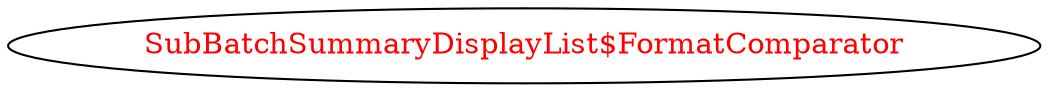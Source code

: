 digraph dependencyGraph {
 concentrate=true;
 ranksep="2.0";
 rankdir="LR"; 
 splines="ortho";
"SubBatchSummaryDisplayList$FormatComparator" [fontcolor="red"];
}